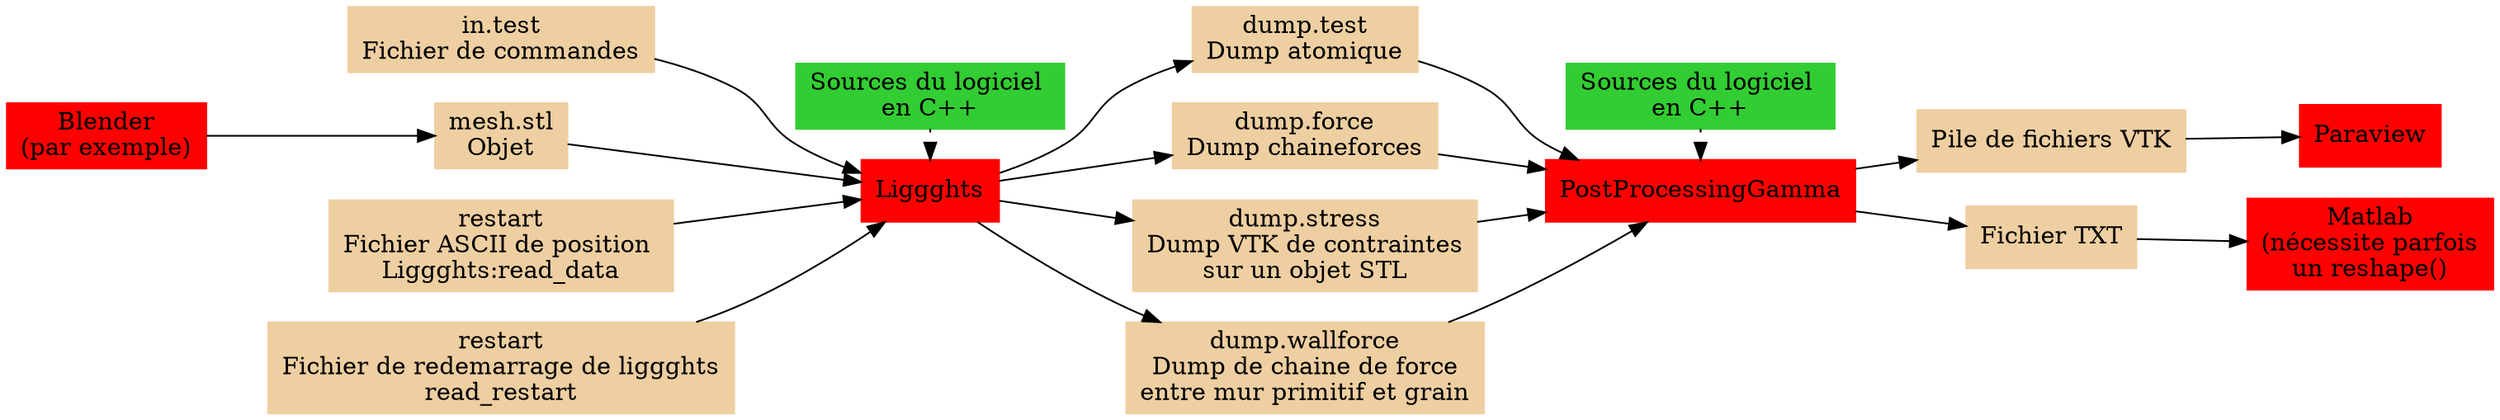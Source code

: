 Digraph G {
rankdir=LR ;
node [shape=box] ;

SourceCPP [label="Sources du logiciel \nen C++", color=limegreen, style=filled]
SourceCPP2 [label="Sources du logiciel \nen C++", color=limegreen, style=filled]
Liggghts [label="Liggghts", color=red, style=filled]
PP [label="PostProcessingGamma", color=red, style=filled]
Blender [label="Blender\n(par exemple)", color=red, style=filled]
Paraview [label="Paraview", color=red, style=filled]
Matlab [label="Matlab\n(nécessite parfois\nun reshape()", color=red, style=filled]

dumpT [label="dump.test\nDump atomique", color=navajowhite2, style=filled]
dumpCF [label="dump.force\nDump chaineforces", color=navajowhite2, style=filled]
dumpVTK [label="dump.stress\nDump VTK de contraintes\nsur un objet STL", color=navajowhite2, style=filled]
dumpWF [label="dump.wallforce\nDump de chaine de force\nentre mur primitif et grain", color=navajowhite2, style=filled]
{ rank=same ; SourceCPP2 ; PP}
{ rank=same ; SourceCPP ; Liggghts}

in [label="in.test\nFichier de commandes", color=navajowhite2, style=filled]
stl [label="mesh.stl\nObjet", color=navajowhite2, style=filled]
restartdata [label="restart\nFichier ASCII de position \nLiggghts:read_data", color=navajowhite2, style=filled]
restart [label="restart\nFichier de redemarrage de liggghts\nread_restart", color=navajowhite2, style=filled]

VTK [label="Pile de fichiers VTK", color=navajowhite2, style=filled]
TXT [label="Fichier TXT", color=navajowhite2, style=filled]

SourceCPP -> Liggghts [style=dotted] ;
SourceCPP2 -> PP [style=dotted] ;

in -> Liggghts ; 
Blender -> stl -> Liggghts ;
restartdata -> Liggghts ; 
restart -> Liggghts ; 

Liggghts -> dumpT -> PP ;
Liggghts -> dumpCF -> PP ;
Liggghts -> dumpVTK -> PP ; 
Liggghts -> dumpWF -> PP; 

PP -> VTK -> Paraview ; 
PP -> TXT -> Matlab ; 


//Dump [rank=source, label="Dump\n\nClasse de base", color=limegreen, style=filled]
//FDump [label="FDump\n\nClasse pour les forces sur mesh\nIssu d'un fichier VTK", color=greenyellow, style=filled]
//LDump [label="LDump\n\nClasse générale\nIssu d'un fichier de dump de Liggghts", color=greenyellow, style=filled]
//LucDump [label="LucDump\n\nClasse générale quand le dump n'est pas compressé", color=greenyellow, style=filled]
//LcfDump [label="LcfDump\n\nClasse pour les chainforces", color=greenyellow, style=filled]
//LcpDump [label="LcpDump\n\nClasse compressée", color=peru, style=filled]
//AtomDump [label="AtomDump\n\nDump des données atomiques de Liggghts", color=yellow, style=filled]
//WallForceDump [label="WallForceDump\n\nDump des données d'interaction grains-objet", color=yellow, style=filled]
//ChainForceDump [label="ChainForceDump\n\nDump des données d'interacrion grains-grains", color=yellow, style=filled]
//MeshDump [label="MeshDump\n\nDump des données de force sur triangle mesh", color=yellow, style=filled]

 
//FDump -> LcpDump  [style=dashed, taillabel="avoid", labelfontcolor=red, color=red];

//AtomDump -> LucDump [style=dotted]; 


} 
